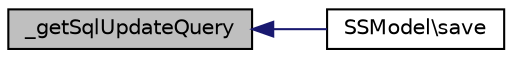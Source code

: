 digraph "_getSqlUpdateQuery"
{
  edge [fontname="Helvetica",fontsize="10",labelfontname="Helvetica",labelfontsize="10"];
  node [fontname="Helvetica",fontsize="10",shape=record];
  rankdir="LR";
  Node1 [label="_getSqlUpdateQuery",height=0.2,width=0.4,color="black", fillcolor="grey75", style="filled", fontcolor="black"];
  Node1 -> Node2 [dir="back",color="midnightblue",fontsize="10",style="solid",fontname="Helvetica"];
  Node2 [label="SSModel\\save",height=0.2,width=0.4,color="black", fillcolor="white", style="filled",URL="$class_s_s_model.html#afc8a3c62679cf00ade9f15fb2a6d6132",tooltip="Speichern in DB. "];
}
